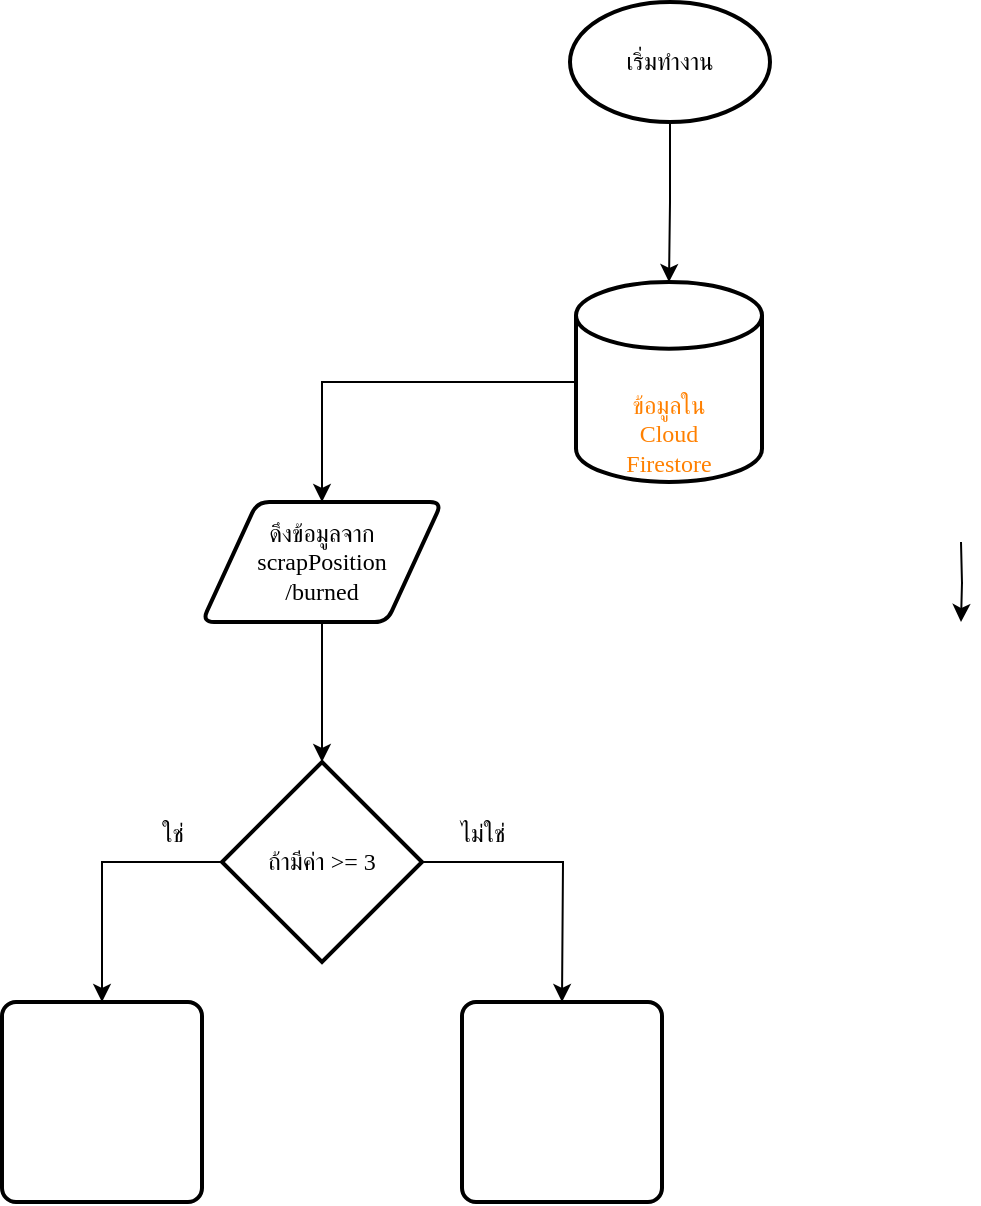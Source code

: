 <mxfile version="12.8.4" type="github">
  <diagram id="TDsaU01vD9iEz750RFAm" name="Page-1">
    <mxGraphModel dx="868" dy="492" grid="1" gridSize="10" guides="1" tooltips="1" connect="1" arrows="1" fold="1" page="1" pageScale="1" pageWidth="1169" pageHeight="1654" math="0" shadow="0" extFonts="Kanit^https://fonts.googleapis.com/css?family=Kanit">
      <root>
        <mxCell id="0" />
        <mxCell id="1" parent="0" />
        <mxCell id="GEMU3bLkqiKZxPkndOhE-8" style="edgeStyle=orthogonalEdgeStyle;rounded=0;orthogonalLoop=1;jettySize=auto;html=1;" edge="1" parent="1">
          <mxGeometry relative="1" as="geometry">
            <mxPoint x="559.5" y="350" as="targetPoint" />
            <mxPoint x="559.5" y="310" as="sourcePoint" />
          </mxGeometry>
        </mxCell>
        <mxCell id="GEMU3bLkqiKZxPkndOhE-13" style="edgeStyle=orthogonalEdgeStyle;rounded=0;orthogonalLoop=1;jettySize=auto;html=1;entryX=0.5;entryY=0;entryDx=0;entryDy=0;entryPerimeter=0;" edge="1" parent="1" source="J_06DVWpJRrBW9wdnmQ_-1" target="GEMU3bLkqiKZxPkndOhE-12">
          <mxGeometry relative="1" as="geometry" />
        </mxCell>
        <mxCell id="J_06DVWpJRrBW9wdnmQ_-1" value="เริ่มทำงาน" style="strokeWidth=2;html=1;shape=mxgraph.flowchart.start_1;whiteSpace=wrap;fontFamily=Kanit;FType=g;" parent="1" vertex="1">
          <mxGeometry x="364" y="40" width="100" height="60" as="geometry" />
        </mxCell>
        <mxCell id="GEMU3bLkqiKZxPkndOhE-18" style="edgeStyle=orthogonalEdgeStyle;rounded=0;orthogonalLoop=1;jettySize=auto;html=1;exitX=0.5;exitY=1;exitDx=0;exitDy=0;entryX=0.5;entryY=0;entryDx=0;entryDy=0;entryPerimeter=0;" edge="1" parent="1" source="GEMU3bLkqiKZxPkndOhE-10" target="GEMU3bLkqiKZxPkndOhE-17">
          <mxGeometry relative="1" as="geometry" />
        </mxCell>
        <mxCell id="GEMU3bLkqiKZxPkndOhE-10" value="&lt;font face=&quot;Kanit&quot;&gt;ดึงข้อมูลจาก&lt;br&gt;scrapPosition&lt;br&gt;/burned&lt;br&gt;&lt;/font&gt;" style="shape=parallelogram;html=1;strokeWidth=2;perimeter=parallelogramPerimeter;whiteSpace=wrap;rounded=1;arcSize=12;size=0.23;" vertex="1" parent="1">
          <mxGeometry x="180" y="290" width="120" height="60" as="geometry" />
        </mxCell>
        <mxCell id="GEMU3bLkqiKZxPkndOhE-14" style="edgeStyle=orthogonalEdgeStyle;rounded=0;orthogonalLoop=1;jettySize=auto;html=1;entryX=0.5;entryY=0;entryDx=0;entryDy=0;" edge="1" parent="1" source="GEMU3bLkqiKZxPkndOhE-12" target="GEMU3bLkqiKZxPkndOhE-10">
          <mxGeometry relative="1" as="geometry" />
        </mxCell>
        <mxCell id="GEMU3bLkqiKZxPkndOhE-12" value="&lt;font face=&quot;Kanit&quot; color=&quot;#ff8000&quot;&gt;ข้อมูลใน&lt;br&gt;Cloud&lt;br&gt;Firestore&lt;br&gt;&lt;/font&gt;" style="strokeWidth=2;html=1;shape=mxgraph.flowchart.database;whiteSpace=wrap;verticalAlign=bottom;textDirection=ltr;horizontal=1;" vertex="1" parent="1">
          <mxGeometry x="367" y="180" width="93" height="100" as="geometry" />
        </mxCell>
        <mxCell id="GEMU3bLkqiKZxPkndOhE-20" style="edgeStyle=orthogonalEdgeStyle;rounded=0;orthogonalLoop=1;jettySize=auto;html=1;exitX=0;exitY=0.5;exitDx=0;exitDy=0;exitPerimeter=0;entryX=0.5;entryY=0;entryDx=0;entryDy=0;fontFamily=Kanit;" edge="1" parent="1" source="GEMU3bLkqiKZxPkndOhE-17" target="GEMU3bLkqiKZxPkndOhE-19">
          <mxGeometry relative="1" as="geometry" />
        </mxCell>
        <mxCell id="GEMU3bLkqiKZxPkndOhE-22" style="edgeStyle=orthogonalEdgeStyle;rounded=0;orthogonalLoop=1;jettySize=auto;html=1;exitX=1;exitY=0.5;exitDx=0;exitDy=0;exitPerimeter=0;fontFamily=Kanit;" edge="1" parent="1" source="GEMU3bLkqiKZxPkndOhE-17">
          <mxGeometry relative="1" as="geometry">
            <mxPoint x="360" y="540" as="targetPoint" />
          </mxGeometry>
        </mxCell>
        <mxCell id="GEMU3bLkqiKZxPkndOhE-17" value="ถ้ามีค่า &amp;gt;= 3" style="strokeWidth=2;html=1;shape=mxgraph.flowchart.decision;whiteSpace=wrap;fontFamily=Kanit;" vertex="1" parent="1">
          <mxGeometry x="190" y="420" width="100" height="100" as="geometry" />
        </mxCell>
        <mxCell id="GEMU3bLkqiKZxPkndOhE-19" value="" style="rounded=1;whiteSpace=wrap;html=1;absoluteArcSize=1;arcSize=14;strokeWidth=2;fontFamily=Kanit;" vertex="1" parent="1">
          <mxGeometry x="80" y="540" width="100" height="100" as="geometry" />
        </mxCell>
        <mxCell id="GEMU3bLkqiKZxPkndOhE-21" value="ใช่" style="text;html=1;align=center;verticalAlign=middle;resizable=0;points=[];autosize=1;fontFamily=Kanit;" vertex="1" parent="1">
          <mxGeometry x="150" y="446" width="30" height="20" as="geometry" />
        </mxCell>
        <mxCell id="GEMU3bLkqiKZxPkndOhE-23" value="" style="rounded=1;whiteSpace=wrap;html=1;absoluteArcSize=1;arcSize=14;strokeWidth=2;fontFamily=Kanit;" vertex="1" parent="1">
          <mxGeometry x="310" y="540" width="100" height="100" as="geometry" />
        </mxCell>
        <mxCell id="GEMU3bLkqiKZxPkndOhE-24" value="ไม่ใช่" style="text;html=1;align=center;verticalAlign=middle;resizable=0;points=[];autosize=1;fontFamily=Kanit;" vertex="1" parent="1">
          <mxGeometry x="300" y="446" width="40" height="20" as="geometry" />
        </mxCell>
      </root>
    </mxGraphModel>
  </diagram>
</mxfile>
